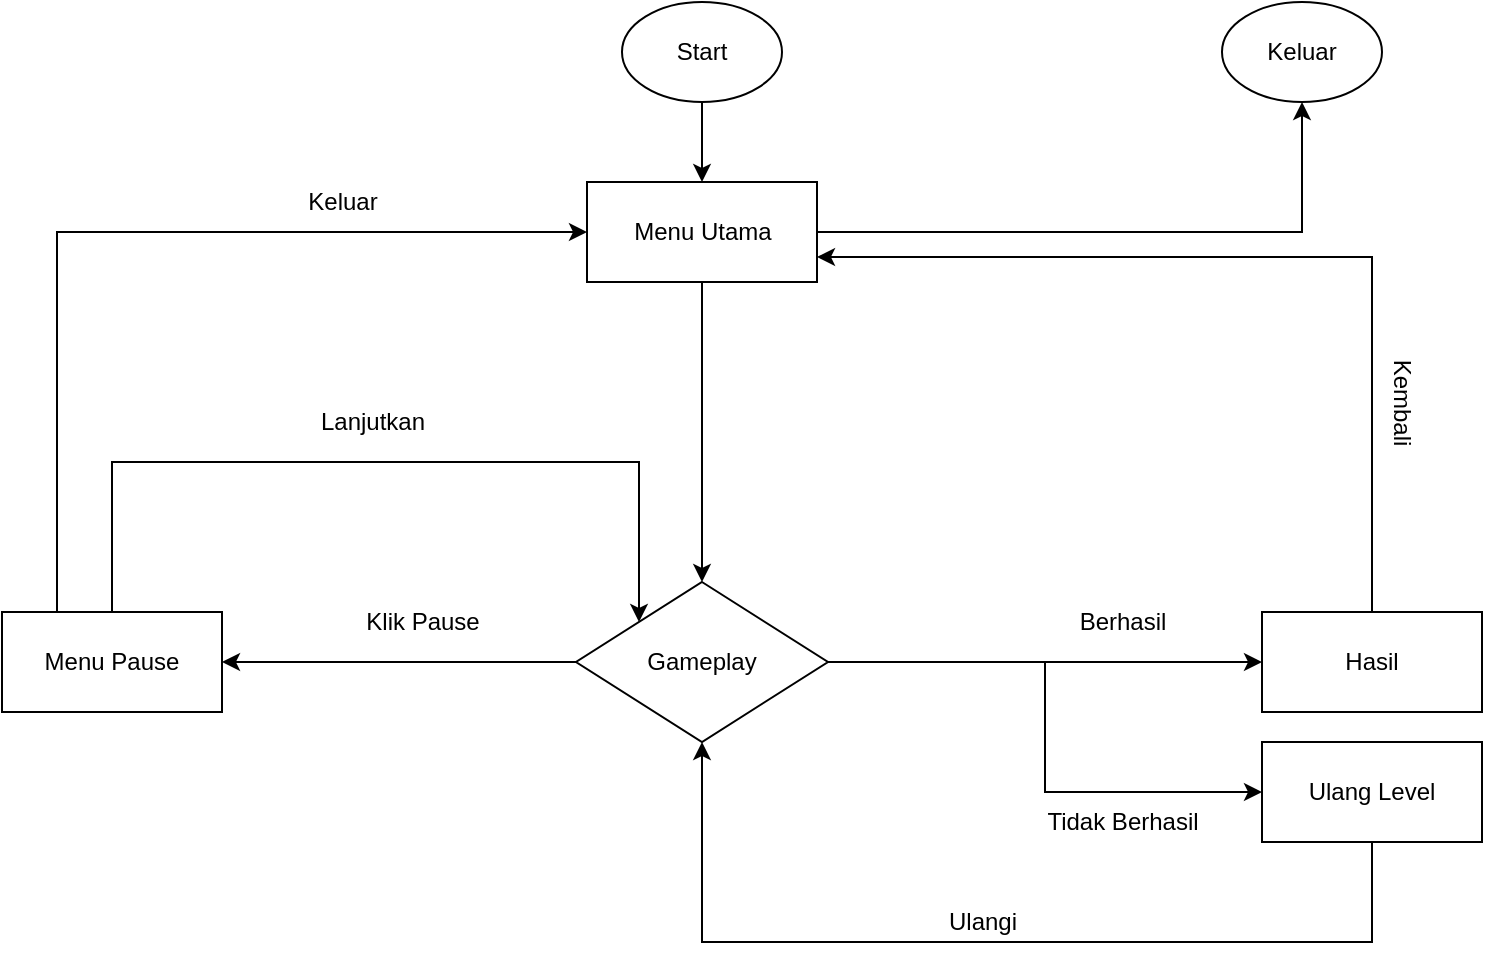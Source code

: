 <mxfile version="16.1.2" type="device"><diagram id="gHxrF5YZGtNEGdJNdq7S" name="Page-1"><mxGraphModel dx="782" dy="379" grid="1" gridSize="10" guides="1" tooltips="1" connect="1" arrows="1" fold="1" page="1" pageScale="1" pageWidth="827" pageHeight="1169" math="0" shadow="0"><root><mxCell id="0"/><mxCell id="1" parent="0"/><mxCell id="uslufWlciaN1rdyXgeV5-22" style="edgeStyle=orthogonalEdgeStyle;rounded=0;orthogonalLoop=1;jettySize=auto;html=1;entryX=0.5;entryY=0;entryDx=0;entryDy=0;" edge="1" parent="1" source="uslufWlciaN1rdyXgeV5-1" target="uslufWlciaN1rdyXgeV5-14"><mxGeometry relative="1" as="geometry"/></mxCell><mxCell id="uslufWlciaN1rdyXgeV5-1" value="Start" style="ellipse;whiteSpace=wrap;html=1;" vertex="1" parent="1"><mxGeometry x="370" y="30" width="80" height="50" as="geometry"/></mxCell><mxCell id="uslufWlciaN1rdyXgeV5-23" style="edgeStyle=orthogonalEdgeStyle;rounded=0;orthogonalLoop=1;jettySize=auto;html=1;entryX=0.5;entryY=1;entryDx=0;entryDy=0;" edge="1" parent="1" source="uslufWlciaN1rdyXgeV5-14" target="uslufWlciaN1rdyXgeV5-16"><mxGeometry relative="1" as="geometry"/></mxCell><mxCell id="uslufWlciaN1rdyXgeV5-24" style="edgeStyle=orthogonalEdgeStyle;rounded=0;orthogonalLoop=1;jettySize=auto;html=1;entryX=0.5;entryY=0;entryDx=0;entryDy=0;" edge="1" parent="1" source="uslufWlciaN1rdyXgeV5-14" target="uslufWlciaN1rdyXgeV5-19"><mxGeometry relative="1" as="geometry"/></mxCell><mxCell id="uslufWlciaN1rdyXgeV5-14" value="Menu Utama" style="rounded=0;whiteSpace=wrap;html=1;" vertex="1" parent="1"><mxGeometry x="352.5" y="120" width="115" height="50" as="geometry"/></mxCell><mxCell id="uslufWlciaN1rdyXgeV5-16" value="Keluar" style="ellipse;whiteSpace=wrap;html=1;" vertex="1" parent="1"><mxGeometry x="670" y="30" width="80" height="50" as="geometry"/></mxCell><mxCell id="uslufWlciaN1rdyXgeV5-38" style="edgeStyle=orthogonalEdgeStyle;rounded=0;orthogonalLoop=1;jettySize=auto;html=1;entryX=0;entryY=0;entryDx=0;entryDy=0;" edge="1" parent="1" source="uslufWlciaN1rdyXgeV5-17" target="uslufWlciaN1rdyXgeV5-19"><mxGeometry relative="1" as="geometry"><Array as="points"><mxPoint x="115" y="260"/><mxPoint x="379" y="260"/></Array></mxGeometry></mxCell><mxCell id="uslufWlciaN1rdyXgeV5-41" style="edgeStyle=orthogonalEdgeStyle;rounded=0;orthogonalLoop=1;jettySize=auto;html=1;exitX=0.25;exitY=0;exitDx=0;exitDy=0;entryX=0;entryY=0.5;entryDx=0;entryDy=0;" edge="1" parent="1" source="uslufWlciaN1rdyXgeV5-17" target="uslufWlciaN1rdyXgeV5-14"><mxGeometry relative="1" as="geometry"/></mxCell><mxCell id="uslufWlciaN1rdyXgeV5-17" value="Menu Pause" style="rounded=0;whiteSpace=wrap;html=1;" vertex="1" parent="1"><mxGeometry x="60" y="335" width="110" height="50" as="geometry"/></mxCell><mxCell id="uslufWlciaN1rdyXgeV5-29" style="edgeStyle=orthogonalEdgeStyle;rounded=0;orthogonalLoop=1;jettySize=auto;html=1;entryX=0.5;entryY=1;entryDx=0;entryDy=0;" edge="1" parent="1" source="uslufWlciaN1rdyXgeV5-18" target="uslufWlciaN1rdyXgeV5-19"><mxGeometry relative="1" as="geometry"><mxPoint x="690" y="601" as="targetPoint"/><Array as="points"><mxPoint x="745" y="500"/><mxPoint x="410" y="500"/></Array></mxGeometry></mxCell><mxCell id="uslufWlciaN1rdyXgeV5-18" value="Ulang Level" style="rounded=0;whiteSpace=wrap;html=1;" vertex="1" parent="1"><mxGeometry x="690" y="400" width="110" height="50" as="geometry"/></mxCell><mxCell id="uslufWlciaN1rdyXgeV5-26" style="edgeStyle=orthogonalEdgeStyle;rounded=0;orthogonalLoop=1;jettySize=auto;html=1;entryX=0;entryY=0.5;entryDx=0;entryDy=0;" edge="1" parent="1" source="uslufWlciaN1rdyXgeV5-19" target="uslufWlciaN1rdyXgeV5-21"><mxGeometry relative="1" as="geometry"/></mxCell><mxCell id="uslufWlciaN1rdyXgeV5-27" style="edgeStyle=orthogonalEdgeStyle;rounded=0;orthogonalLoop=1;jettySize=auto;html=1;entryX=0;entryY=0.5;entryDx=0;entryDy=0;" edge="1" parent="1" source="uslufWlciaN1rdyXgeV5-19" target="uslufWlciaN1rdyXgeV5-18"><mxGeometry relative="1" as="geometry"/></mxCell><mxCell id="uslufWlciaN1rdyXgeV5-35" style="edgeStyle=orthogonalEdgeStyle;rounded=0;orthogonalLoop=1;jettySize=auto;html=1;entryX=1;entryY=0.5;entryDx=0;entryDy=0;" edge="1" parent="1" source="uslufWlciaN1rdyXgeV5-19" target="uslufWlciaN1rdyXgeV5-17"><mxGeometry relative="1" as="geometry"><mxPoint x="130" y="360" as="targetPoint"/></mxGeometry></mxCell><mxCell id="uslufWlciaN1rdyXgeV5-19" value="Gameplay" style="rhombus;whiteSpace=wrap;html=1;" vertex="1" parent="1"><mxGeometry x="347" y="320" width="126" height="80" as="geometry"/></mxCell><mxCell id="uslufWlciaN1rdyXgeV5-33" style="edgeStyle=orthogonalEdgeStyle;rounded=0;orthogonalLoop=1;jettySize=auto;html=1;entryX=1;entryY=0.75;entryDx=0;entryDy=0;" edge="1" parent="1" source="uslufWlciaN1rdyXgeV5-21" target="uslufWlciaN1rdyXgeV5-14"><mxGeometry relative="1" as="geometry"><Array as="points"><mxPoint x="745" y="158"/></Array></mxGeometry></mxCell><mxCell id="uslufWlciaN1rdyXgeV5-21" value="Hasil" style="rounded=0;whiteSpace=wrap;html=1;" vertex="1" parent="1"><mxGeometry x="690" y="335" width="110" height="50" as="geometry"/></mxCell><mxCell id="uslufWlciaN1rdyXgeV5-30" value="Tidak Berhasil" style="text;html=1;align=center;verticalAlign=middle;resizable=0;points=[];autosize=1;strokeColor=none;fillColor=none;" vertex="1" parent="1"><mxGeometry x="575" y="430" width="90" height="20" as="geometry"/></mxCell><mxCell id="uslufWlciaN1rdyXgeV5-31" value="Berhasil" style="text;html=1;align=center;verticalAlign=middle;resizable=0;points=[];autosize=1;strokeColor=none;fillColor=none;" vertex="1" parent="1"><mxGeometry x="590" y="330" width="60" height="20" as="geometry"/></mxCell><mxCell id="uslufWlciaN1rdyXgeV5-32" value="Ulangi" style="text;html=1;align=center;verticalAlign=middle;resizable=0;points=[];autosize=1;strokeColor=none;fillColor=none;" vertex="1" parent="1"><mxGeometry x="525" y="480" width="50" height="20" as="geometry"/></mxCell><mxCell id="uslufWlciaN1rdyXgeV5-34" value="Kembali" style="text;html=1;align=center;verticalAlign=middle;resizable=0;points=[];autosize=1;strokeColor=none;fillColor=none;rotation=90;" vertex="1" parent="1"><mxGeometry x="730" y="220" width="60" height="20" as="geometry"/></mxCell><mxCell id="uslufWlciaN1rdyXgeV5-37" value="Klik Pause" style="text;html=1;align=center;verticalAlign=middle;resizable=0;points=[];autosize=1;strokeColor=none;fillColor=none;" vertex="1" parent="1"><mxGeometry x="235" y="330" width="70" height="20" as="geometry"/></mxCell><mxCell id="uslufWlciaN1rdyXgeV5-40" value="Lanjutkan" style="text;html=1;align=center;verticalAlign=middle;resizable=0;points=[];autosize=1;strokeColor=none;fillColor=none;" vertex="1" parent="1"><mxGeometry x="210" y="230" width="70" height="20" as="geometry"/></mxCell><mxCell id="uslufWlciaN1rdyXgeV5-42" value="Keluar" style="text;html=1;align=center;verticalAlign=middle;resizable=0;points=[];autosize=1;strokeColor=none;fillColor=none;" vertex="1" parent="1"><mxGeometry x="205" y="120" width="50" height="20" as="geometry"/></mxCell></root></mxGraphModel></diagram></mxfile>